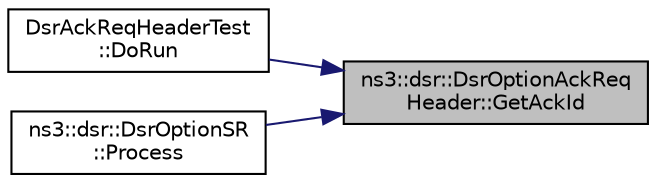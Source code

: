 digraph "ns3::dsr::DsrOptionAckReqHeader::GetAckId"
{
 // LATEX_PDF_SIZE
  edge [fontname="Helvetica",fontsize="10",labelfontname="Helvetica",labelfontsize="10"];
  node [fontname="Helvetica",fontsize="10",shape=record];
  rankdir="RL";
  Node1 [label="ns3::dsr::DsrOptionAckReq\lHeader::GetAckId",height=0.2,width=0.4,color="black", fillcolor="grey75", style="filled", fontcolor="black",tooltip="Set the Ack request id number."];
  Node1 -> Node2 [dir="back",color="midnightblue",fontsize="10",style="solid",fontname="Helvetica"];
  Node2 [label="DsrAckReqHeaderTest\l::DoRun",height=0.2,width=0.4,color="black", fillcolor="white", style="filled",URL="$class_dsr_ack_req_header_test.html#a9980d99728b35454708ad7aef4046226",tooltip="Implementation to actually run this TestCase."];
  Node1 -> Node3 [dir="back",color="midnightblue",fontsize="10",style="solid",fontname="Helvetica"];
  Node3 [label="ns3::dsr::DsrOptionSR\l::Process",height=0.2,width=0.4,color="black", fillcolor="white", style="filled",URL="$classns3_1_1dsr_1_1_dsr_option_s_r.html#a3136e1503dc9a7cb1f8294d929c4e349",tooltip="Process method."];
}
